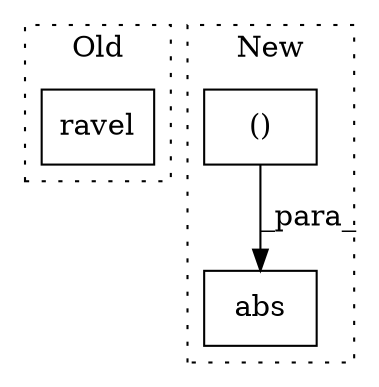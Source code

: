 digraph G {
subgraph cluster0 {
1 [label="ravel" a="32" s="8697" l="7" shape="box"];
label = "Old";
style="dotted";
}
subgraph cluster1 {
2 [label="abs" a="32" s="8747,8752" l="4,1" shape="box"];
3 [label="()" a="106" s="8419" l="46" shape="box"];
label = "New";
style="dotted";
}
3 -> 2 [label="_para_"];
}
